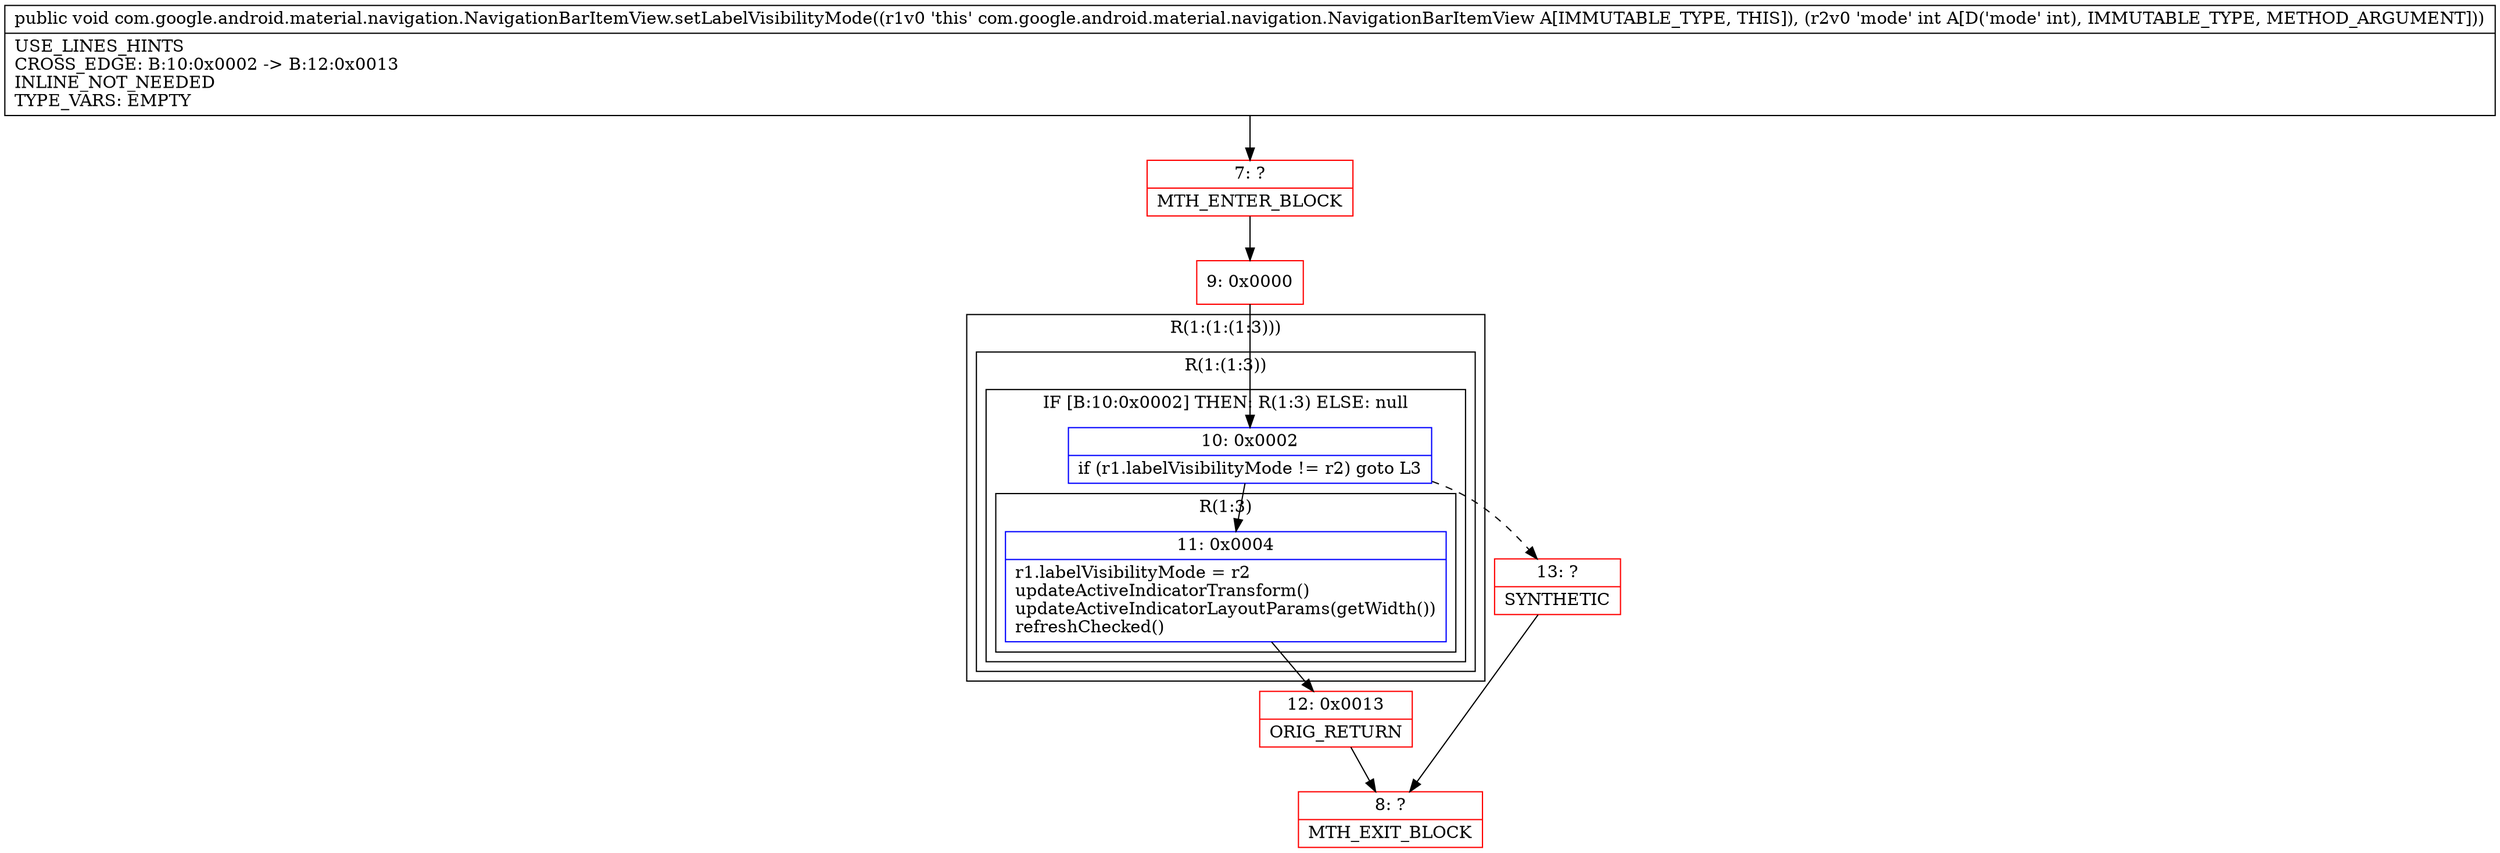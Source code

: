 digraph "CFG forcom.google.android.material.navigation.NavigationBarItemView.setLabelVisibilityMode(I)V" {
subgraph cluster_Region_1485794695 {
label = "R(1:(1:(1:3)))";
node [shape=record,color=blue];
subgraph cluster_Region_1656944683 {
label = "R(1:(1:3))";
node [shape=record,color=blue];
subgraph cluster_IfRegion_1217809275 {
label = "IF [B:10:0x0002] THEN: R(1:3) ELSE: null";
node [shape=record,color=blue];
Node_10 [shape=record,label="{10\:\ 0x0002|if (r1.labelVisibilityMode != r2) goto L3\l}"];
subgraph cluster_Region_946361761 {
label = "R(1:3)";
node [shape=record,color=blue];
Node_11 [shape=record,label="{11\:\ 0x0004|r1.labelVisibilityMode = r2\lupdateActiveIndicatorTransform()\lupdateActiveIndicatorLayoutParams(getWidth())\lrefreshChecked()\l}"];
}
}
}
}
Node_7 [shape=record,color=red,label="{7\:\ ?|MTH_ENTER_BLOCK\l}"];
Node_9 [shape=record,color=red,label="{9\:\ 0x0000}"];
Node_12 [shape=record,color=red,label="{12\:\ 0x0013|ORIG_RETURN\l}"];
Node_8 [shape=record,color=red,label="{8\:\ ?|MTH_EXIT_BLOCK\l}"];
Node_13 [shape=record,color=red,label="{13\:\ ?|SYNTHETIC\l}"];
MethodNode[shape=record,label="{public void com.google.android.material.navigation.NavigationBarItemView.setLabelVisibilityMode((r1v0 'this' com.google.android.material.navigation.NavigationBarItemView A[IMMUTABLE_TYPE, THIS]), (r2v0 'mode' int A[D('mode' int), IMMUTABLE_TYPE, METHOD_ARGUMENT]))  | USE_LINES_HINTS\lCROSS_EDGE: B:10:0x0002 \-\> B:12:0x0013\lINLINE_NOT_NEEDED\lTYPE_VARS: EMPTY\l}"];
MethodNode -> Node_7;Node_10 -> Node_11;
Node_10 -> Node_13[style=dashed];
Node_11 -> Node_12;
Node_7 -> Node_9;
Node_9 -> Node_10;
Node_12 -> Node_8;
Node_13 -> Node_8;
}

